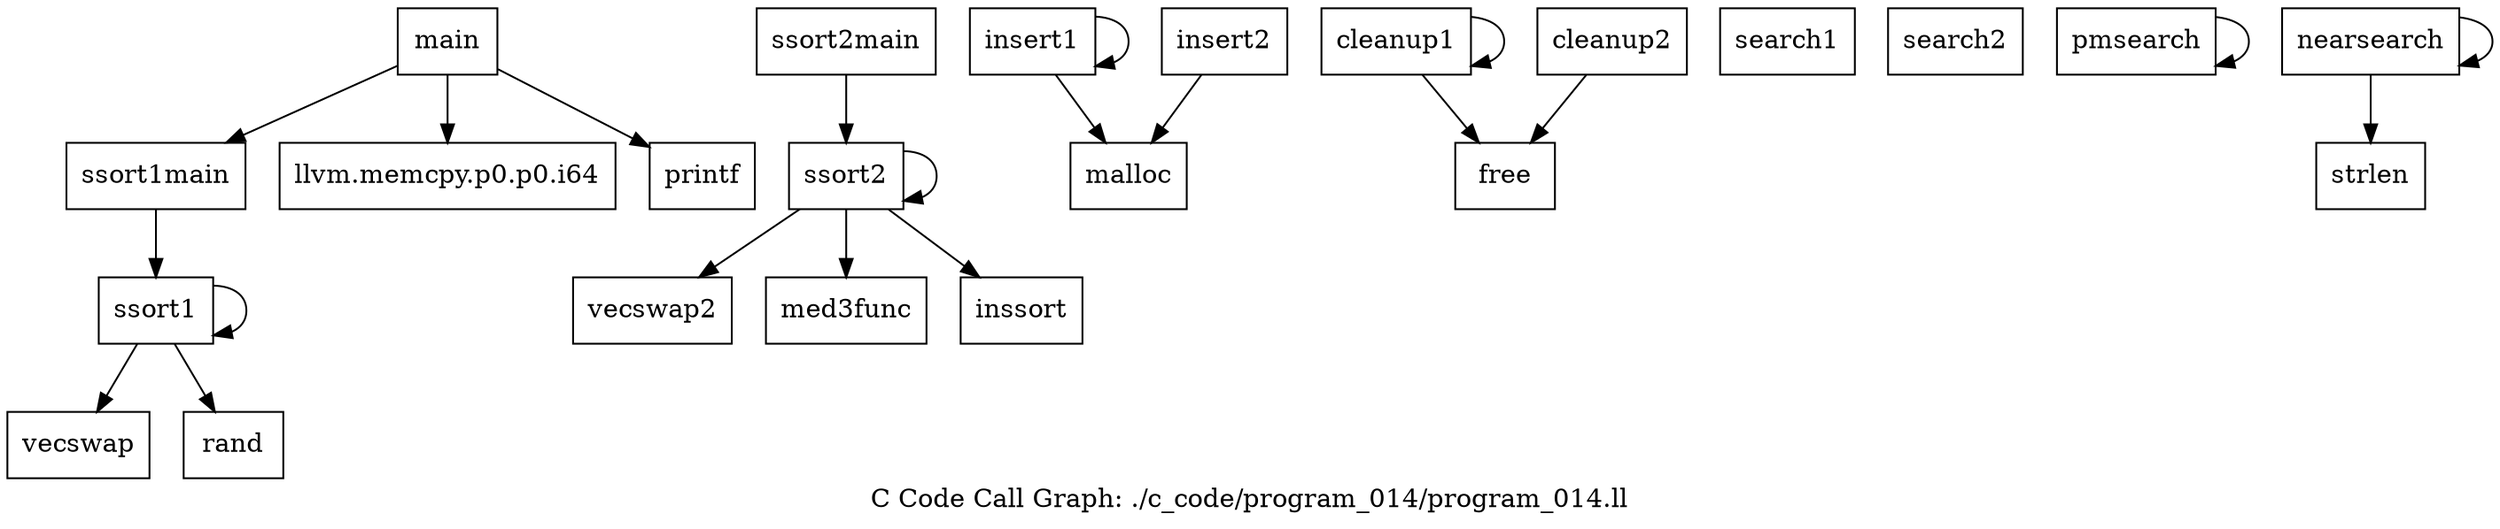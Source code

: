 digraph "C Code Call Graph: ./c_code/program_014/program_014.ll" {
	label="C Code Call Graph: ./c_code/program_014/program_014.ll";

	Node0x55817accfb00 [shape=record,label="{vecswap}"];
	Node0x55817acd0000 [shape=record,label="{ssort1}"];
	Node0x55817acd0000 -> Node0x55817acda540;
	Node0x55817acd0000 -> Node0x55817accfb00;
	Node0x55817acd0000 -> Node0x55817acd0000;
	Node0x55817acda540 [shape=record,label="{rand}"];
	Node0x55817acee9b0 [shape=record,label="{ssort1main}"];
	Node0x55817acee9b0 -> Node0x55817acd0000;
	Node0x55817aceea60 [shape=record,label="{vecswap2}"];
	Node0x55817acdc9b0 [shape=record,label="{med3func}"];
	Node0x55817acdd7f0 [shape=record,label="{inssort}"];
	Node0x55817ace0990 [shape=record,label="{ssort2}"];
	Node0x55817ace0990 -> Node0x55817acdd7f0;
	Node0x55817ace0990 -> Node0x55817acdc9b0;
	Node0x55817ace0990 -> Node0x55817ace0990;
	Node0x55817ace0990 -> Node0x55817aceea60;
	Node0x55817ace35b0 [shape=record,label="{ssort2main}"];
	Node0x55817ace35b0 -> Node0x55817ace0990;
	Node0x55817ac42b10 [shape=record,label="{insert1}"];
	Node0x55817ac42b10 -> Node0x55817ace3ba0;
	Node0x55817ac42b10 -> Node0x55817ac42b10;
	Node0x55817ace3ba0 [shape=record,label="{malloc}"];
	Node0x55817aca98c0 [shape=record,label="{cleanup1}"];
	Node0x55817aca98c0 -> Node0x55817aca98c0;
	Node0x55817aca98c0 -> Node0x55817acc6dd0;
	Node0x55817acc6dd0 [shape=record,label="{free}"];
	Node0x55817acb1b70 [shape=record,label="{insert2}"];
	Node0x55817acb1b70 -> Node0x55817ace3ba0;
	Node0x55817aceeaa0 [shape=record,label="{cleanup2}"];
	Node0x55817aceeaa0 -> Node0x55817acc6dd0;
	Node0x55817aceeb20 [shape=record,label="{search1}"];
	Node0x55817aceb410 [shape=record,label="{search2}"];
	Node0x55817aceace0 [shape=record,label="{pmsearch}"];
	Node0x55817aceace0 -> Node0x55817aceace0;
	Node0x55817acf4700 [shape=record,label="{nearsearch}"];
	Node0x55817acf4700 -> Node0x55817acf4700;
	Node0x55817acf4700 -> Node0x55817acf4780;
	Node0x55817acf4780 [shape=record,label="{strlen}"];
	Node0x55817acf48b0 [shape=record,label="{main}"];
	Node0x55817acf48b0 -> Node0x55817acf4930;
	Node0x55817acf48b0 -> Node0x55817acee9b0;
	Node0x55817acf48b0 -> Node0x55817acf49b0;
	Node0x55817acf4930 [shape=record,label="{llvm.memcpy.p0.p0.i64}"];
	Node0x55817acf49b0 [shape=record,label="{printf}"];
}
